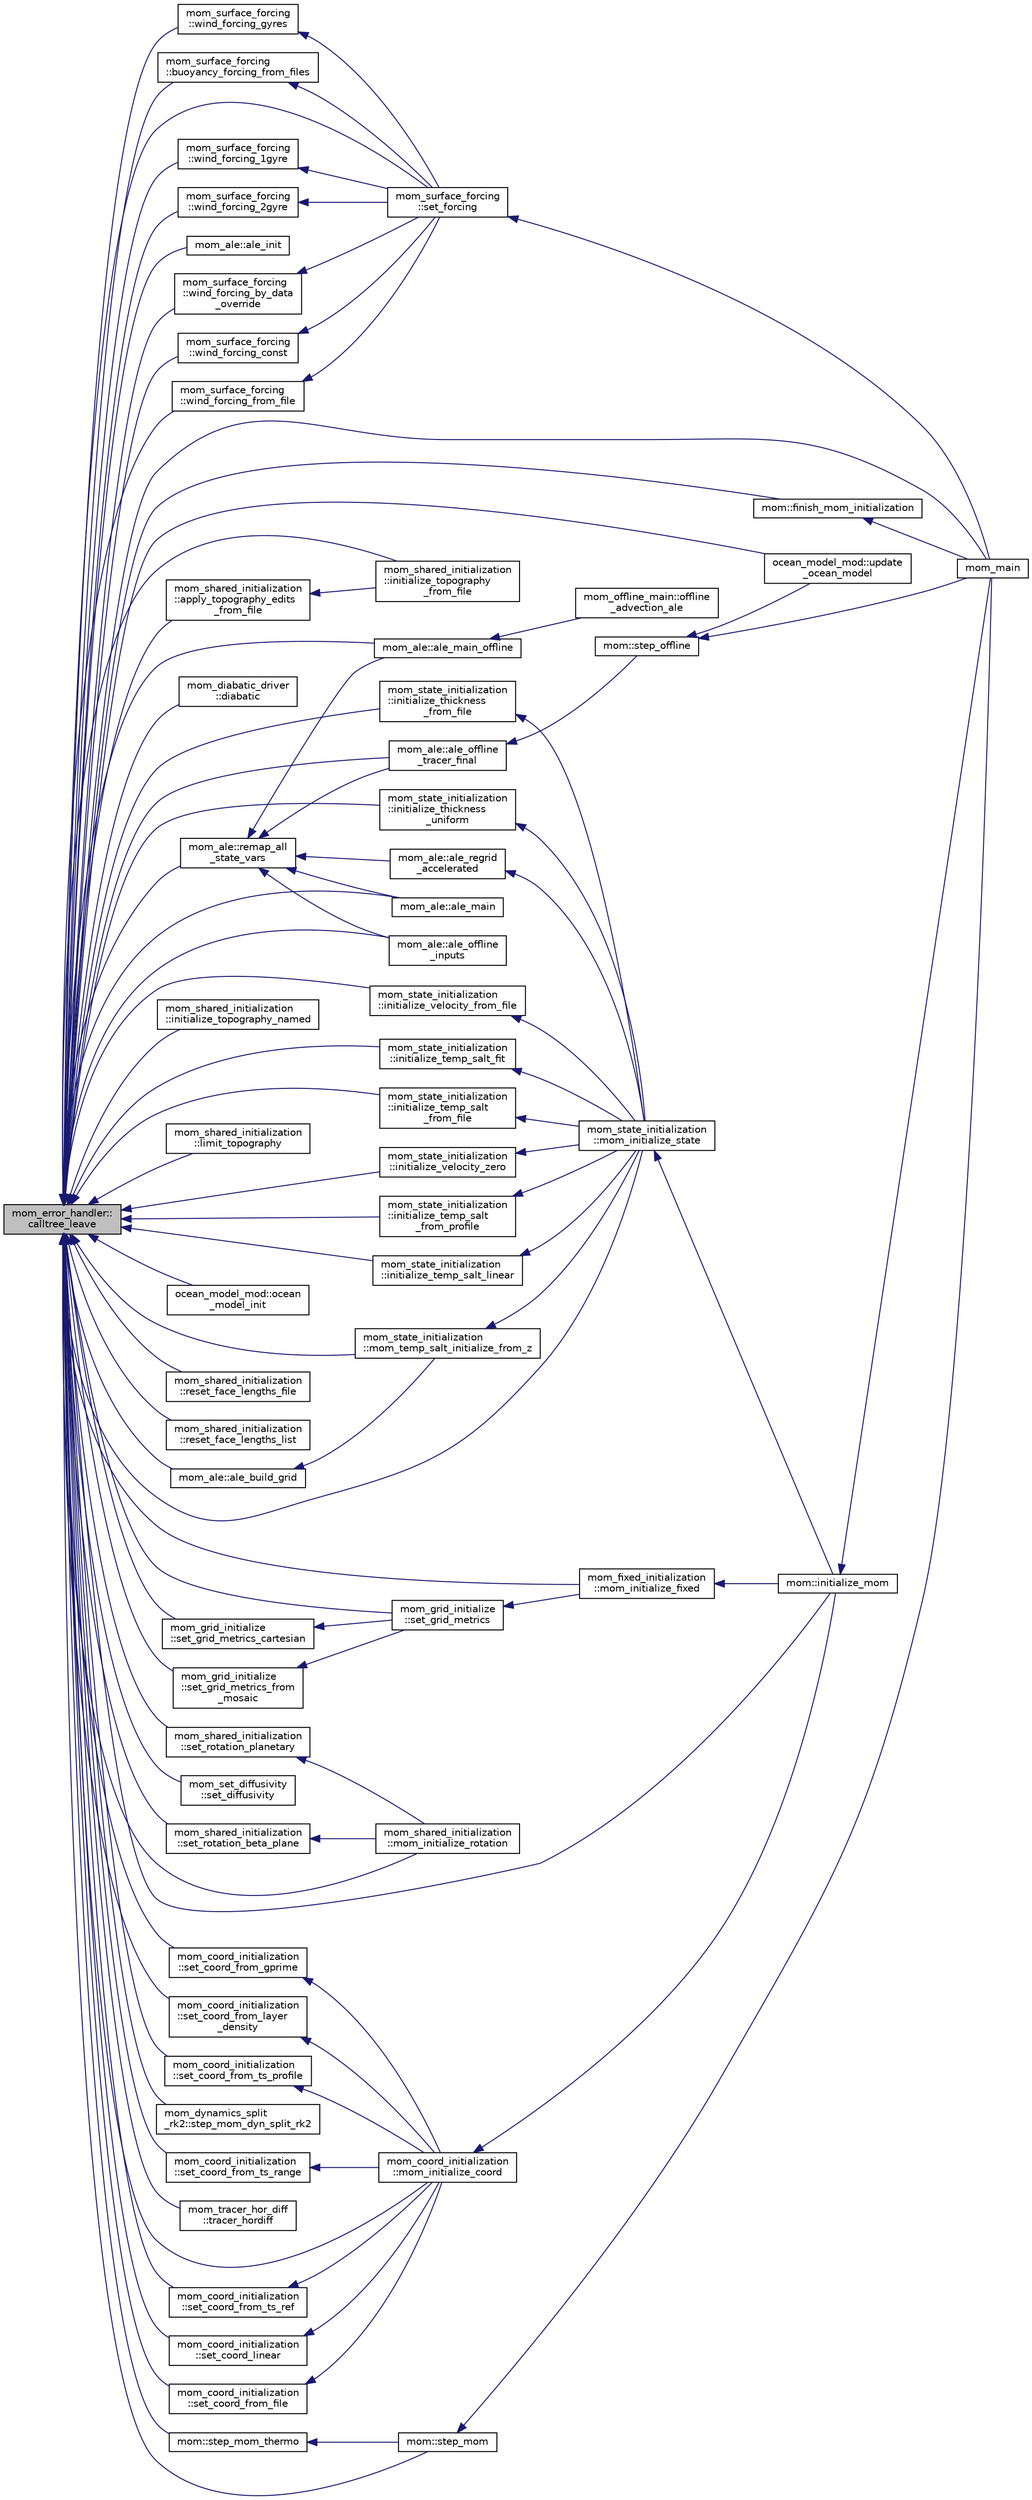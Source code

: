 digraph "mom_error_handler::calltree_leave"
{
 // INTERACTIVE_SVG=YES
  edge [fontname="Helvetica",fontsize="10",labelfontname="Helvetica",labelfontsize="10"];
  node [fontname="Helvetica",fontsize="10",shape=record];
  rankdir="LR";
  Node104 [label="mom_error_handler::\lcalltree_leave",height=0.2,width=0.4,color="black", fillcolor="grey75", style="filled", fontcolor="black"];
  Node104 -> Node105 [dir="back",color="midnightblue",fontsize="10",style="solid",fontname="Helvetica"];
  Node105 [label="mom_ale::ale_build_grid",height=0.2,width=0.4,color="black", fillcolor="white", style="filled",URL="$namespacemom__ale.html#ac81ebcd85a340ee69481cffd98848eb1",tooltip="Generates new grid. "];
  Node105 -> Node106 [dir="back",color="midnightblue",fontsize="10",style="solid",fontname="Helvetica"];
  Node106 [label="mom_state_initialization\l::mom_temp_salt_initialize_from_z",height=0.2,width=0.4,color="black", fillcolor="white", style="filled",URL="$namespacemom__state__initialization.html#ab28dbceb8938600e7c0bc15380cef89a",tooltip="This subroutine determines the isopycnal or other coordinate interfaces and layer potential temperatu..."];
  Node106 -> Node107 [dir="back",color="midnightblue",fontsize="10",style="solid",fontname="Helvetica"];
  Node107 [label="mom_state_initialization\l::mom_initialize_state",height=0.2,width=0.4,color="black", fillcolor="white", style="filled",URL="$namespacemom__state__initialization.html#af4e854627c6572332ba3fd895f169321"];
  Node107 -> Node108 [dir="back",color="midnightblue",fontsize="10",style="solid",fontname="Helvetica"];
  Node108 [label="mom::initialize_mom",height=0.2,width=0.4,color="black", fillcolor="white", style="filled",URL="$namespacemom.html#a0be2869fef30e1e0604facfe1b41555d",tooltip="This subroutine initializes MOM. "];
  Node108 -> Node109 [dir="back",color="midnightblue",fontsize="10",style="solid",fontname="Helvetica"];
  Node109 [label="mom_main",height=0.2,width=0.4,color="black", fillcolor="white", style="filled",URL="$MOM__driver_8F90.html#a08fffeb2d8e8acbf9ed4609be6d258c6"];
  Node104 -> Node110 [dir="back",color="midnightblue",fontsize="10",style="solid",fontname="Helvetica"];
  Node110 [label="mom_ale::ale_init",height=0.2,width=0.4,color="black", fillcolor="white", style="filled",URL="$namespacemom__ale.html#a58d4b7c32f779beec0086caeb802d492",tooltip="This routine is typically called (from initialize_MOM in file MOM.F90) before the main time integrati..."];
  Node104 -> Node111 [dir="back",color="midnightblue",fontsize="10",style="solid",fontname="Helvetica"];
  Node111 [label="mom_ale::ale_main",height=0.2,width=0.4,color="black", fillcolor="white", style="filled",URL="$namespacemom__ale.html#a85ced017378248ea6db867aa03220a1d",tooltip="Takes care of (1) building a new grid and (2) remapping all variables between the old grid and the ne..."];
  Node104 -> Node112 [dir="back",color="midnightblue",fontsize="10",style="solid",fontname="Helvetica"];
  Node112 [label="mom_ale::ale_main_offline",height=0.2,width=0.4,color="black", fillcolor="white", style="filled",URL="$namespacemom__ale.html#a5a39781fe9a087c4ab8b4b2ea86ef05c",tooltip="Takes care of (1) building a new grid and (2) remapping all variables between the old grid and the ne..."];
  Node112 -> Node113 [dir="back",color="midnightblue",fontsize="10",style="solid",fontname="Helvetica"];
  Node113 [label="mom_offline_main::offline\l_advection_ale",height=0.2,width=0.4,color="black", fillcolor="white", style="filled",URL="$namespacemom__offline__main.html#ae85546d26ceb447742abe3c528cad2d7",tooltip="3D advection is done by doing flux-limited nonlinear horizontal advection interspersed with an ALE re..."];
  Node104 -> Node114 [dir="back",color="midnightblue",fontsize="10",style="solid",fontname="Helvetica"];
  Node114 [label="mom_ale::ale_offline\l_inputs",height=0.2,width=0.4,color="black", fillcolor="white", style="filled",URL="$namespacemom__ale.html#a1e8b6f82cdc9d20abf0506b3ab7004b6",tooltip="Regrid/remap stored fields used for offline tracer integrations. These input fields are assumed to ha..."];
  Node104 -> Node115 [dir="back",color="midnightblue",fontsize="10",style="solid",fontname="Helvetica"];
  Node115 [label="mom_ale::ale_offline\l_tracer_final",height=0.2,width=0.4,color="black", fillcolor="white", style="filled",URL="$namespacemom__ale.html#a785da1afa50677a8b9e6125e100028ce",tooltip="Remaps all tracers from h onto h_target. This is intended to be called when tracers are done offline..."];
  Node115 -> Node116 [dir="back",color="midnightblue",fontsize="10",style="solid",fontname="Helvetica"];
  Node116 [label="mom::step_offline",height=0.2,width=0.4,color="black", fillcolor="white", style="filled",URL="$namespacemom.html#ad56e17a755c7078ccea29ccbae4d5803",tooltip="step_offline is the main driver for running tracers offline in MOM6. This has been primarily develope..."];
  Node116 -> Node109 [dir="back",color="midnightblue",fontsize="10",style="solid",fontname="Helvetica"];
  Node116 -> Node117 [dir="back",color="midnightblue",fontsize="10",style="solid",fontname="Helvetica"];
  Node117 [label="ocean_model_mod::update\l_ocean_model",height=0.2,width=0.4,color="black", fillcolor="white", style="filled",URL="$namespaceocean__model__mod.html#ac9dc1795fc4799d6682f462857b42d62"];
  Node104 -> Node118 [dir="back",color="midnightblue",fontsize="10",style="solid",fontname="Helvetica"];
  Node118 [label="mom_shared_initialization\l::apply_topography_edits\l_from_file",height=0.2,width=0.4,color="black", fillcolor="white", style="filled",URL="$namespacemom__shared__initialization.html#a56f496df42b7d22931c9e36cf1c58caa",tooltip="Applies a list of topography overrides read from a netcdf file. "];
  Node118 -> Node119 [dir="back",color="midnightblue",fontsize="10",style="solid",fontname="Helvetica"];
  Node119 [label="mom_shared_initialization\l::initialize_topography\l_from_file",height=0.2,width=0.4,color="black", fillcolor="white", style="filled",URL="$namespacemom__shared__initialization.html#abc2dd95bbd7bc2383c0601b6ea97af9d",tooltip="Read gridded depths from file. "];
  Node104 -> Node120 [dir="back",color="midnightblue",fontsize="10",style="solid",fontname="Helvetica"];
  Node120 [label="mom_surface_forcing\l::buoyancy_forcing_from_files",height=0.2,width=0.4,color="black", fillcolor="white", style="filled",URL="$namespacemom__surface__forcing.html#acca2bc9bf2a06c2ccfcacfe0686013d4"];
  Node120 -> Node121 [dir="back",color="midnightblue",fontsize="10",style="solid",fontname="Helvetica"];
  Node121 [label="mom_surface_forcing\l::set_forcing",height=0.2,width=0.4,color="black", fillcolor="white", style="filled",URL="$namespacemom__surface__forcing.html#a82bece05671a4155b220fb57fd4cfcc0"];
  Node121 -> Node109 [dir="back",color="midnightblue",fontsize="10",style="solid",fontname="Helvetica"];
  Node104 -> Node122 [dir="back",color="midnightblue",fontsize="10",style="solid",fontname="Helvetica"];
  Node122 [label="mom_diabatic_driver\l::diabatic",height=0.2,width=0.4,color="black", fillcolor="white", style="filled",URL="$namespacemom__diabatic__driver.html#af76fe90c618a04d7806bc53fe0f7a2a7",tooltip="This subroutine imposes the diapycnal mass fluxes and the accompanying diapycnal advection of momentu..."];
  Node104 -> Node123 [dir="back",color="midnightblue",fontsize="10",style="solid",fontname="Helvetica"];
  Node123 [label="mom::finish_mom_initialization",height=0.2,width=0.4,color="black", fillcolor="white", style="filled",URL="$namespacemom.html#a0dd32ae97ee7dd3cbb8e14e4cf11f191",tooltip="This subroutine finishes initializing MOM and writes out the initial conditions. "];
  Node123 -> Node109 [dir="back",color="midnightblue",fontsize="10",style="solid",fontname="Helvetica"];
  Node104 -> Node108 [dir="back",color="midnightblue",fontsize="10",style="solid",fontname="Helvetica"];
  Node104 -> Node124 [dir="back",color="midnightblue",fontsize="10",style="solid",fontname="Helvetica"];
  Node124 [label="mom_state_initialization\l::initialize_temp_salt_fit",height=0.2,width=0.4,color="black", fillcolor="white", style="filled",URL="$namespacemom__state__initialization.html#a87e48fb8f88b20cfbf32a7e50b5394c4"];
  Node124 -> Node107 [dir="back",color="midnightblue",fontsize="10",style="solid",fontname="Helvetica"];
  Node104 -> Node125 [dir="back",color="midnightblue",fontsize="10",style="solid",fontname="Helvetica"];
  Node125 [label="mom_state_initialization\l::initialize_temp_salt\l_from_file",height=0.2,width=0.4,color="black", fillcolor="white", style="filled",URL="$namespacemom__state__initialization.html#a706c24ba7b8a344152ea0d3da051ceb5"];
  Node125 -> Node107 [dir="back",color="midnightblue",fontsize="10",style="solid",fontname="Helvetica"];
  Node104 -> Node126 [dir="back",color="midnightblue",fontsize="10",style="solid",fontname="Helvetica"];
  Node126 [label="mom_state_initialization\l::initialize_temp_salt\l_from_profile",height=0.2,width=0.4,color="black", fillcolor="white", style="filled",URL="$namespacemom__state__initialization.html#a7d627f0ef1dc66acc764a40fd662a758"];
  Node126 -> Node107 [dir="back",color="midnightblue",fontsize="10",style="solid",fontname="Helvetica"];
  Node104 -> Node127 [dir="back",color="midnightblue",fontsize="10",style="solid",fontname="Helvetica"];
  Node127 [label="mom_state_initialization\l::initialize_temp_salt_linear",height=0.2,width=0.4,color="black", fillcolor="white", style="filled",URL="$namespacemom__state__initialization.html#a0793ab167463a3bb45114f57cf018a40"];
  Node127 -> Node107 [dir="back",color="midnightblue",fontsize="10",style="solid",fontname="Helvetica"];
  Node104 -> Node128 [dir="back",color="midnightblue",fontsize="10",style="solid",fontname="Helvetica"];
  Node128 [label="mom_state_initialization\l::initialize_thickness\l_from_file",height=0.2,width=0.4,color="black", fillcolor="white", style="filled",URL="$namespacemom__state__initialization.html#a2a8cc1fbd47cc399e10a6249531754c1",tooltip="This subroutine reads the layer thicknesses or interface heights from a file. "];
  Node128 -> Node107 [dir="back",color="midnightblue",fontsize="10",style="solid",fontname="Helvetica"];
  Node104 -> Node129 [dir="back",color="midnightblue",fontsize="10",style="solid",fontname="Helvetica"];
  Node129 [label="mom_state_initialization\l::initialize_thickness\l_uniform",height=0.2,width=0.4,color="black", fillcolor="white", style="filled",URL="$namespacemom__state__initialization.html#a06f7a21e110b80140439dedccaf4fa1c"];
  Node129 -> Node107 [dir="back",color="midnightblue",fontsize="10",style="solid",fontname="Helvetica"];
  Node104 -> Node119 [dir="back",color="midnightblue",fontsize="10",style="solid",fontname="Helvetica"];
  Node104 -> Node130 [dir="back",color="midnightblue",fontsize="10",style="solid",fontname="Helvetica"];
  Node130 [label="mom_shared_initialization\l::initialize_topography_named",height=0.2,width=0.4,color="black", fillcolor="white", style="filled",URL="$namespacemom__shared__initialization.html#af7c416e132b5a9d456f68512025245f8",tooltip="initialize the bathymetry based on one of several named idealized configurations "];
  Node104 -> Node131 [dir="back",color="midnightblue",fontsize="10",style="solid",fontname="Helvetica"];
  Node131 [label="mom_state_initialization\l::initialize_velocity_from_file",height=0.2,width=0.4,color="black", fillcolor="white", style="filled",URL="$namespacemom__state__initialization.html#ae2b1b3bb5314096758090a074e552181"];
  Node131 -> Node107 [dir="back",color="midnightblue",fontsize="10",style="solid",fontname="Helvetica"];
  Node104 -> Node132 [dir="back",color="midnightblue",fontsize="10",style="solid",fontname="Helvetica"];
  Node132 [label="mom_state_initialization\l::initialize_velocity_zero",height=0.2,width=0.4,color="black", fillcolor="white", style="filled",URL="$namespacemom__state__initialization.html#a1de6eb1d89deb76196b2876c8982a956"];
  Node132 -> Node107 [dir="back",color="midnightblue",fontsize="10",style="solid",fontname="Helvetica"];
  Node104 -> Node133 [dir="back",color="midnightblue",fontsize="10",style="solid",fontname="Helvetica"];
  Node133 [label="mom_shared_initialization\l::limit_topography",height=0.2,width=0.4,color="black", fillcolor="white", style="filled",URL="$namespacemom__shared__initialization.html#a0f957e377570f9bddc8ec93a75beb478",tooltip="limit_topography ensures that min_depth < D(x,y) < max_depth "];
  Node104 -> Node134 [dir="back",color="midnightblue",fontsize="10",style="solid",fontname="Helvetica"];
  Node134 [label="mom_coord_initialization\l::mom_initialize_coord",height=0.2,width=0.4,color="black", fillcolor="white", style="filled",URL="$namespacemom__coord__initialization.html#a6e2f4c11bc99476ea9c64a9aceac3b81",tooltip="MOM_initialize_coord sets up time-invariant quantities related to MOM6&#39;s vertical coordinate..."];
  Node134 -> Node108 [dir="back",color="midnightblue",fontsize="10",style="solid",fontname="Helvetica"];
  Node104 -> Node135 [dir="back",color="midnightblue",fontsize="10",style="solid",fontname="Helvetica"];
  Node135 [label="mom_fixed_initialization\l::mom_initialize_fixed",height=0.2,width=0.4,color="black", fillcolor="white", style="filled",URL="$namespacemom__fixed__initialization.html#a6c1c054d9cda9f1bd11abba748614c92",tooltip="MOM_initialize_fixed sets up time-invariant quantities related to MOM6&#39;s horizontal grid..."];
  Node135 -> Node108 [dir="back",color="midnightblue",fontsize="10",style="solid",fontname="Helvetica"];
  Node104 -> Node136 [dir="back",color="midnightblue",fontsize="10",style="solid",fontname="Helvetica"];
  Node136 [label="mom_shared_initialization\l::mom_initialize_rotation",height=0.2,width=0.4,color="black", fillcolor="white", style="filled",URL="$namespacemom__shared__initialization.html#af31ffb2db6b543b353e0775842d94809",tooltip="MOM_initialize_rotation makes the appropriate call to set up the Coriolis parameter. "];
  Node104 -> Node107 [dir="back",color="midnightblue",fontsize="10",style="solid",fontname="Helvetica"];
  Node104 -> Node109 [dir="back",color="midnightblue",fontsize="10",style="solid",fontname="Helvetica"];
  Node104 -> Node106 [dir="back",color="midnightblue",fontsize="10",style="solid",fontname="Helvetica"];
  Node104 -> Node137 [dir="back",color="midnightblue",fontsize="10",style="solid",fontname="Helvetica"];
  Node137 [label="ocean_model_mod::ocean\l_model_init",height=0.2,width=0.4,color="black", fillcolor="white", style="filled",URL="$namespaceocean__model__mod.html#aced9c77abd80a4a509c7cc317af707a7"];
  Node104 -> Node138 [dir="back",color="midnightblue",fontsize="10",style="solid",fontname="Helvetica"];
  Node138 [label="mom_ale::remap_all\l_state_vars",height=0.2,width=0.4,color="black", fillcolor="white", style="filled",URL="$namespacemom__ale.html#af95685cdfb7505b09300795da2336dbe",tooltip="This routine takes care of remapping all variable between the old and the new grids. When velocity components need to be remapped, thicknesses at velocity points are taken to be arithmetic averages of tracer thicknesses. This routine is called during initialization of the model at time=0, to remap initiali conditions to the model grid. It is also called during a time step to update the state. "];
  Node138 -> Node111 [dir="back",color="midnightblue",fontsize="10",style="solid",fontname="Helvetica"];
  Node138 -> Node112 [dir="back",color="midnightblue",fontsize="10",style="solid",fontname="Helvetica"];
  Node138 -> Node114 [dir="back",color="midnightblue",fontsize="10",style="solid",fontname="Helvetica"];
  Node138 -> Node115 [dir="back",color="midnightblue",fontsize="10",style="solid",fontname="Helvetica"];
  Node138 -> Node139 [dir="back",color="midnightblue",fontsize="10",style="solid",fontname="Helvetica"];
  Node139 [label="mom_ale::ale_regrid\l_accelerated",height=0.2,width=0.4,color="black", fillcolor="white", style="filled",URL="$namespacemom__ale.html#ad53be6973c41ac37ea0abc7b3e045b4d",tooltip="For a state-based coordinate, accelerate the process of regridding by repeatedly applying the grid ca..."];
  Node139 -> Node107 [dir="back",color="midnightblue",fontsize="10",style="solid",fontname="Helvetica"];
  Node104 -> Node140 [dir="back",color="midnightblue",fontsize="10",style="solid",fontname="Helvetica"];
  Node140 [label="mom_shared_initialization\l::reset_face_lengths_file",height=0.2,width=0.4,color="black", fillcolor="white", style="filled",URL="$namespacemom__shared__initialization.html#a9410c5fe66b871b3f8a211e2337259f9"];
  Node104 -> Node141 [dir="back",color="midnightblue",fontsize="10",style="solid",fontname="Helvetica"];
  Node141 [label="mom_shared_initialization\l::reset_face_lengths_list",height=0.2,width=0.4,color="black", fillcolor="white", style="filled",URL="$namespacemom__shared__initialization.html#a6e8080f56f3d751c7eac51a942f4fa9a"];
  Node104 -> Node142 [dir="back",color="midnightblue",fontsize="10",style="solid",fontname="Helvetica"];
  Node142 [label="mom_coord_initialization\l::set_coord_from_file",height=0.2,width=0.4,color="black", fillcolor="white", style="filled",URL="$namespacemom__coord__initialization.html#a8db4253bf3b8ce75334db0c010ba570a"];
  Node142 -> Node134 [dir="back",color="midnightblue",fontsize="10",style="solid",fontname="Helvetica"];
  Node104 -> Node143 [dir="back",color="midnightblue",fontsize="10",style="solid",fontname="Helvetica"];
  Node143 [label="mom_coord_initialization\l::set_coord_from_gprime",height=0.2,width=0.4,color="black", fillcolor="white", style="filled",URL="$namespacemom__coord__initialization.html#a0ea7e12068fd0a186d1129dde25112c5"];
  Node143 -> Node134 [dir="back",color="midnightblue",fontsize="10",style="solid",fontname="Helvetica"];
  Node104 -> Node144 [dir="back",color="midnightblue",fontsize="10",style="solid",fontname="Helvetica"];
  Node144 [label="mom_coord_initialization\l::set_coord_from_layer\l_density",height=0.2,width=0.4,color="black", fillcolor="white", style="filled",URL="$namespacemom__coord__initialization.html#ac7fbb06dced36178003cea6f30bb8251"];
  Node144 -> Node134 [dir="back",color="midnightblue",fontsize="10",style="solid",fontname="Helvetica"];
  Node104 -> Node145 [dir="back",color="midnightblue",fontsize="10",style="solid",fontname="Helvetica"];
  Node145 [label="mom_coord_initialization\l::set_coord_from_ts_profile",height=0.2,width=0.4,color="black", fillcolor="white", style="filled",URL="$namespacemom__coord__initialization.html#a47eea61df5d0ea7f91d52dd17e6532e0"];
  Node145 -> Node134 [dir="back",color="midnightblue",fontsize="10",style="solid",fontname="Helvetica"];
  Node104 -> Node146 [dir="back",color="midnightblue",fontsize="10",style="solid",fontname="Helvetica"];
  Node146 [label="mom_coord_initialization\l::set_coord_from_ts_range",height=0.2,width=0.4,color="black", fillcolor="white", style="filled",URL="$namespacemom__coord__initialization.html#aa10f125cb362adb012f56feb46d9e0a9"];
  Node146 -> Node134 [dir="back",color="midnightblue",fontsize="10",style="solid",fontname="Helvetica"];
  Node104 -> Node147 [dir="back",color="midnightblue",fontsize="10",style="solid",fontname="Helvetica"];
  Node147 [label="mom_coord_initialization\l::set_coord_from_ts_ref",height=0.2,width=0.4,color="black", fillcolor="white", style="filled",URL="$namespacemom__coord__initialization.html#a2497b25bed6dd92fadd4193b7532ef64"];
  Node147 -> Node134 [dir="back",color="midnightblue",fontsize="10",style="solid",fontname="Helvetica"];
  Node104 -> Node148 [dir="back",color="midnightblue",fontsize="10",style="solid",fontname="Helvetica"];
  Node148 [label="mom_coord_initialization\l::set_coord_linear",height=0.2,width=0.4,color="black", fillcolor="white", style="filled",URL="$namespacemom__coord__initialization.html#a79fb324b0147fafc4e21093a1ceeb016"];
  Node148 -> Node134 [dir="back",color="midnightblue",fontsize="10",style="solid",fontname="Helvetica"];
  Node104 -> Node149 [dir="back",color="midnightblue",fontsize="10",style="solid",fontname="Helvetica"];
  Node149 [label="mom_set_diffusivity\l::set_diffusivity",height=0.2,width=0.4,color="black", fillcolor="white", style="filled",URL="$namespacemom__set__diffusivity.html#a8b1f646393f0ec717ca690e4f04d96e8"];
  Node104 -> Node121 [dir="back",color="midnightblue",fontsize="10",style="solid",fontname="Helvetica"];
  Node104 -> Node150 [dir="back",color="midnightblue",fontsize="10",style="solid",fontname="Helvetica"];
  Node150 [label="mom_grid_initialize\l::set_grid_metrics",height=0.2,width=0.4,color="black", fillcolor="white", style="filled",URL="$namespacemom__grid__initialize.html#a235a9712823e2f78e4958e8d681b6ba4",tooltip="set_grid_metrics is used to set the primary values in the model&#39;s horizontal grid. The bathymetry, land-sea mask and any restricted channel widths are not known yet, so these are set later. "];
  Node150 -> Node135 [dir="back",color="midnightblue",fontsize="10",style="solid",fontname="Helvetica"];
  Node104 -> Node151 [dir="back",color="midnightblue",fontsize="10",style="solid",fontname="Helvetica"];
  Node151 [label="mom_grid_initialize\l::set_grid_metrics_cartesian",height=0.2,width=0.4,color="black", fillcolor="white", style="filled",URL="$namespacemom__grid__initialize.html#a4f9a9f748316e1edd893da9c44cb940e"];
  Node151 -> Node150 [dir="back",color="midnightblue",fontsize="10",style="solid",fontname="Helvetica"];
  Node104 -> Node152 [dir="back",color="midnightblue",fontsize="10",style="solid",fontname="Helvetica"];
  Node152 [label="mom_grid_initialize\l::set_grid_metrics_from\l_mosaic",height=0.2,width=0.4,color="black", fillcolor="white", style="filled",URL="$namespacemom__grid__initialize.html#a59e71c4235b01cf3ad4fb6252ef74248",tooltip="set_grid_metrics_from_mosaic sets the grid metrics from a mosaic file. "];
  Node152 -> Node150 [dir="back",color="midnightblue",fontsize="10",style="solid",fontname="Helvetica"];
  Node104 -> Node153 [dir="back",color="midnightblue",fontsize="10",style="solid",fontname="Helvetica"];
  Node153 [label="mom_shared_initialization\l::set_rotation_beta_plane",height=0.2,width=0.4,color="black", fillcolor="white", style="filled",URL="$namespacemom__shared__initialization.html#a44255247460c969afe2d03ec4800f2c7"];
  Node153 -> Node136 [dir="back",color="midnightblue",fontsize="10",style="solid",fontname="Helvetica"];
  Node104 -> Node154 [dir="back",color="midnightblue",fontsize="10",style="solid",fontname="Helvetica"];
  Node154 [label="mom_shared_initialization\l::set_rotation_planetary",height=0.2,width=0.4,color="black", fillcolor="white", style="filled",URL="$namespacemom__shared__initialization.html#a4154549a54c1406262dd82777532896f"];
  Node154 -> Node136 [dir="back",color="midnightblue",fontsize="10",style="solid",fontname="Helvetica"];
  Node104 -> Node155 [dir="back",color="midnightblue",fontsize="10",style="solid",fontname="Helvetica"];
  Node155 [label="mom::step_mom",height=0.2,width=0.4,color="black", fillcolor="white", style="filled",URL="$namespacemom.html#a4c8332b095c6d295084089aa6b3b678a",tooltip="This subroutine orchestrates the time stepping of MOM. The adiabatic dynamics are stepped by calls to..."];
  Node155 -> Node109 [dir="back",color="midnightblue",fontsize="10",style="solid",fontname="Helvetica"];
  Node104 -> Node156 [dir="back",color="midnightblue",fontsize="10",style="solid",fontname="Helvetica"];
  Node156 [label="mom_dynamics_split\l_rk2::step_mom_dyn_split_rk2",height=0.2,width=0.4,color="black", fillcolor="white", style="filled",URL="$namespacemom__dynamics__split__rk2.html#a81cce65643a8cf94979d68354a9a1979",tooltip="RK2 splitting for time stepping MOM adiabatic dynamics. "];
  Node104 -> Node157 [dir="back",color="midnightblue",fontsize="10",style="solid",fontname="Helvetica"];
  Node157 [label="mom::step_mom_thermo",height=0.2,width=0.4,color="black", fillcolor="white", style="filled",URL="$namespacemom.html#a02eac5c5c3ad33f0a786b3e357e31433",tooltip="MOM_step_thermo orchestrates the thermodynamic time stepping and vertical remapping, via calls to diabatic (or adiabatic) and ALE_main. "];
  Node157 -> Node155 [dir="back",color="midnightblue",fontsize="10",style="solid",fontname="Helvetica"];
  Node104 -> Node158 [dir="back",color="midnightblue",fontsize="10",style="solid",fontname="Helvetica"];
  Node158 [label="mom_tracer_hor_diff\l::tracer_hordiff",height=0.2,width=0.4,color="black", fillcolor="white", style="filled",URL="$namespacemom__tracer__hor__diff.html#a069e22612062290389c2630c7f90ede2",tooltip="Compute along-coordinate diffusion of all tracers using the diffusivity in CSKhTr, or using space-dependent diffusivity. Multiple iterations are used (if necessary) so that there is no limit on the acceptable time increment. "];
  Node104 -> Node117 [dir="back",color="midnightblue",fontsize="10",style="solid",fontname="Helvetica"];
  Node104 -> Node159 [dir="back",color="midnightblue",fontsize="10",style="solid",fontname="Helvetica"];
  Node159 [label="mom_surface_forcing\l::wind_forcing_1gyre",height=0.2,width=0.4,color="black", fillcolor="white", style="filled",URL="$namespacemom__surface__forcing.html#aa35a779a00dd1481216f8e9ece2d658c"];
  Node159 -> Node121 [dir="back",color="midnightblue",fontsize="10",style="solid",fontname="Helvetica"];
  Node104 -> Node160 [dir="back",color="midnightblue",fontsize="10",style="solid",fontname="Helvetica"];
  Node160 [label="mom_surface_forcing\l::wind_forcing_2gyre",height=0.2,width=0.4,color="black", fillcolor="white", style="filled",URL="$namespacemom__surface__forcing.html#adb45934fb80592e1b256e5a19ca375f2"];
  Node160 -> Node121 [dir="back",color="midnightblue",fontsize="10",style="solid",fontname="Helvetica"];
  Node104 -> Node161 [dir="back",color="midnightblue",fontsize="10",style="solid",fontname="Helvetica"];
  Node161 [label="mom_surface_forcing\l::wind_forcing_by_data\l_override",height=0.2,width=0.4,color="black", fillcolor="white", style="filled",URL="$namespacemom__surface__forcing.html#a4ddc50ed40b1c13197acf1e465ca0abe"];
  Node161 -> Node121 [dir="back",color="midnightblue",fontsize="10",style="solid",fontname="Helvetica"];
  Node104 -> Node162 [dir="back",color="midnightblue",fontsize="10",style="solid",fontname="Helvetica"];
  Node162 [label="mom_surface_forcing\l::wind_forcing_const",height=0.2,width=0.4,color="black", fillcolor="white", style="filled",URL="$namespacemom__surface__forcing.html#a20f66a7798d7d28348dac1d2c690ce99"];
  Node162 -> Node121 [dir="back",color="midnightblue",fontsize="10",style="solid",fontname="Helvetica"];
  Node104 -> Node163 [dir="back",color="midnightblue",fontsize="10",style="solid",fontname="Helvetica"];
  Node163 [label="mom_surface_forcing\l::wind_forcing_from_file",height=0.2,width=0.4,color="black", fillcolor="white", style="filled",URL="$namespacemom__surface__forcing.html#a3c2efab8f262459aa7de2c592d1a3b1e"];
  Node163 -> Node121 [dir="back",color="midnightblue",fontsize="10",style="solid",fontname="Helvetica"];
  Node104 -> Node164 [dir="back",color="midnightblue",fontsize="10",style="solid",fontname="Helvetica"];
  Node164 [label="mom_surface_forcing\l::wind_forcing_gyres",height=0.2,width=0.4,color="black", fillcolor="white", style="filled",URL="$namespacemom__surface__forcing.html#a33a33acb23912c2c764502570518c2ad"];
  Node164 -> Node121 [dir="back",color="midnightblue",fontsize="10",style="solid",fontname="Helvetica"];
}
